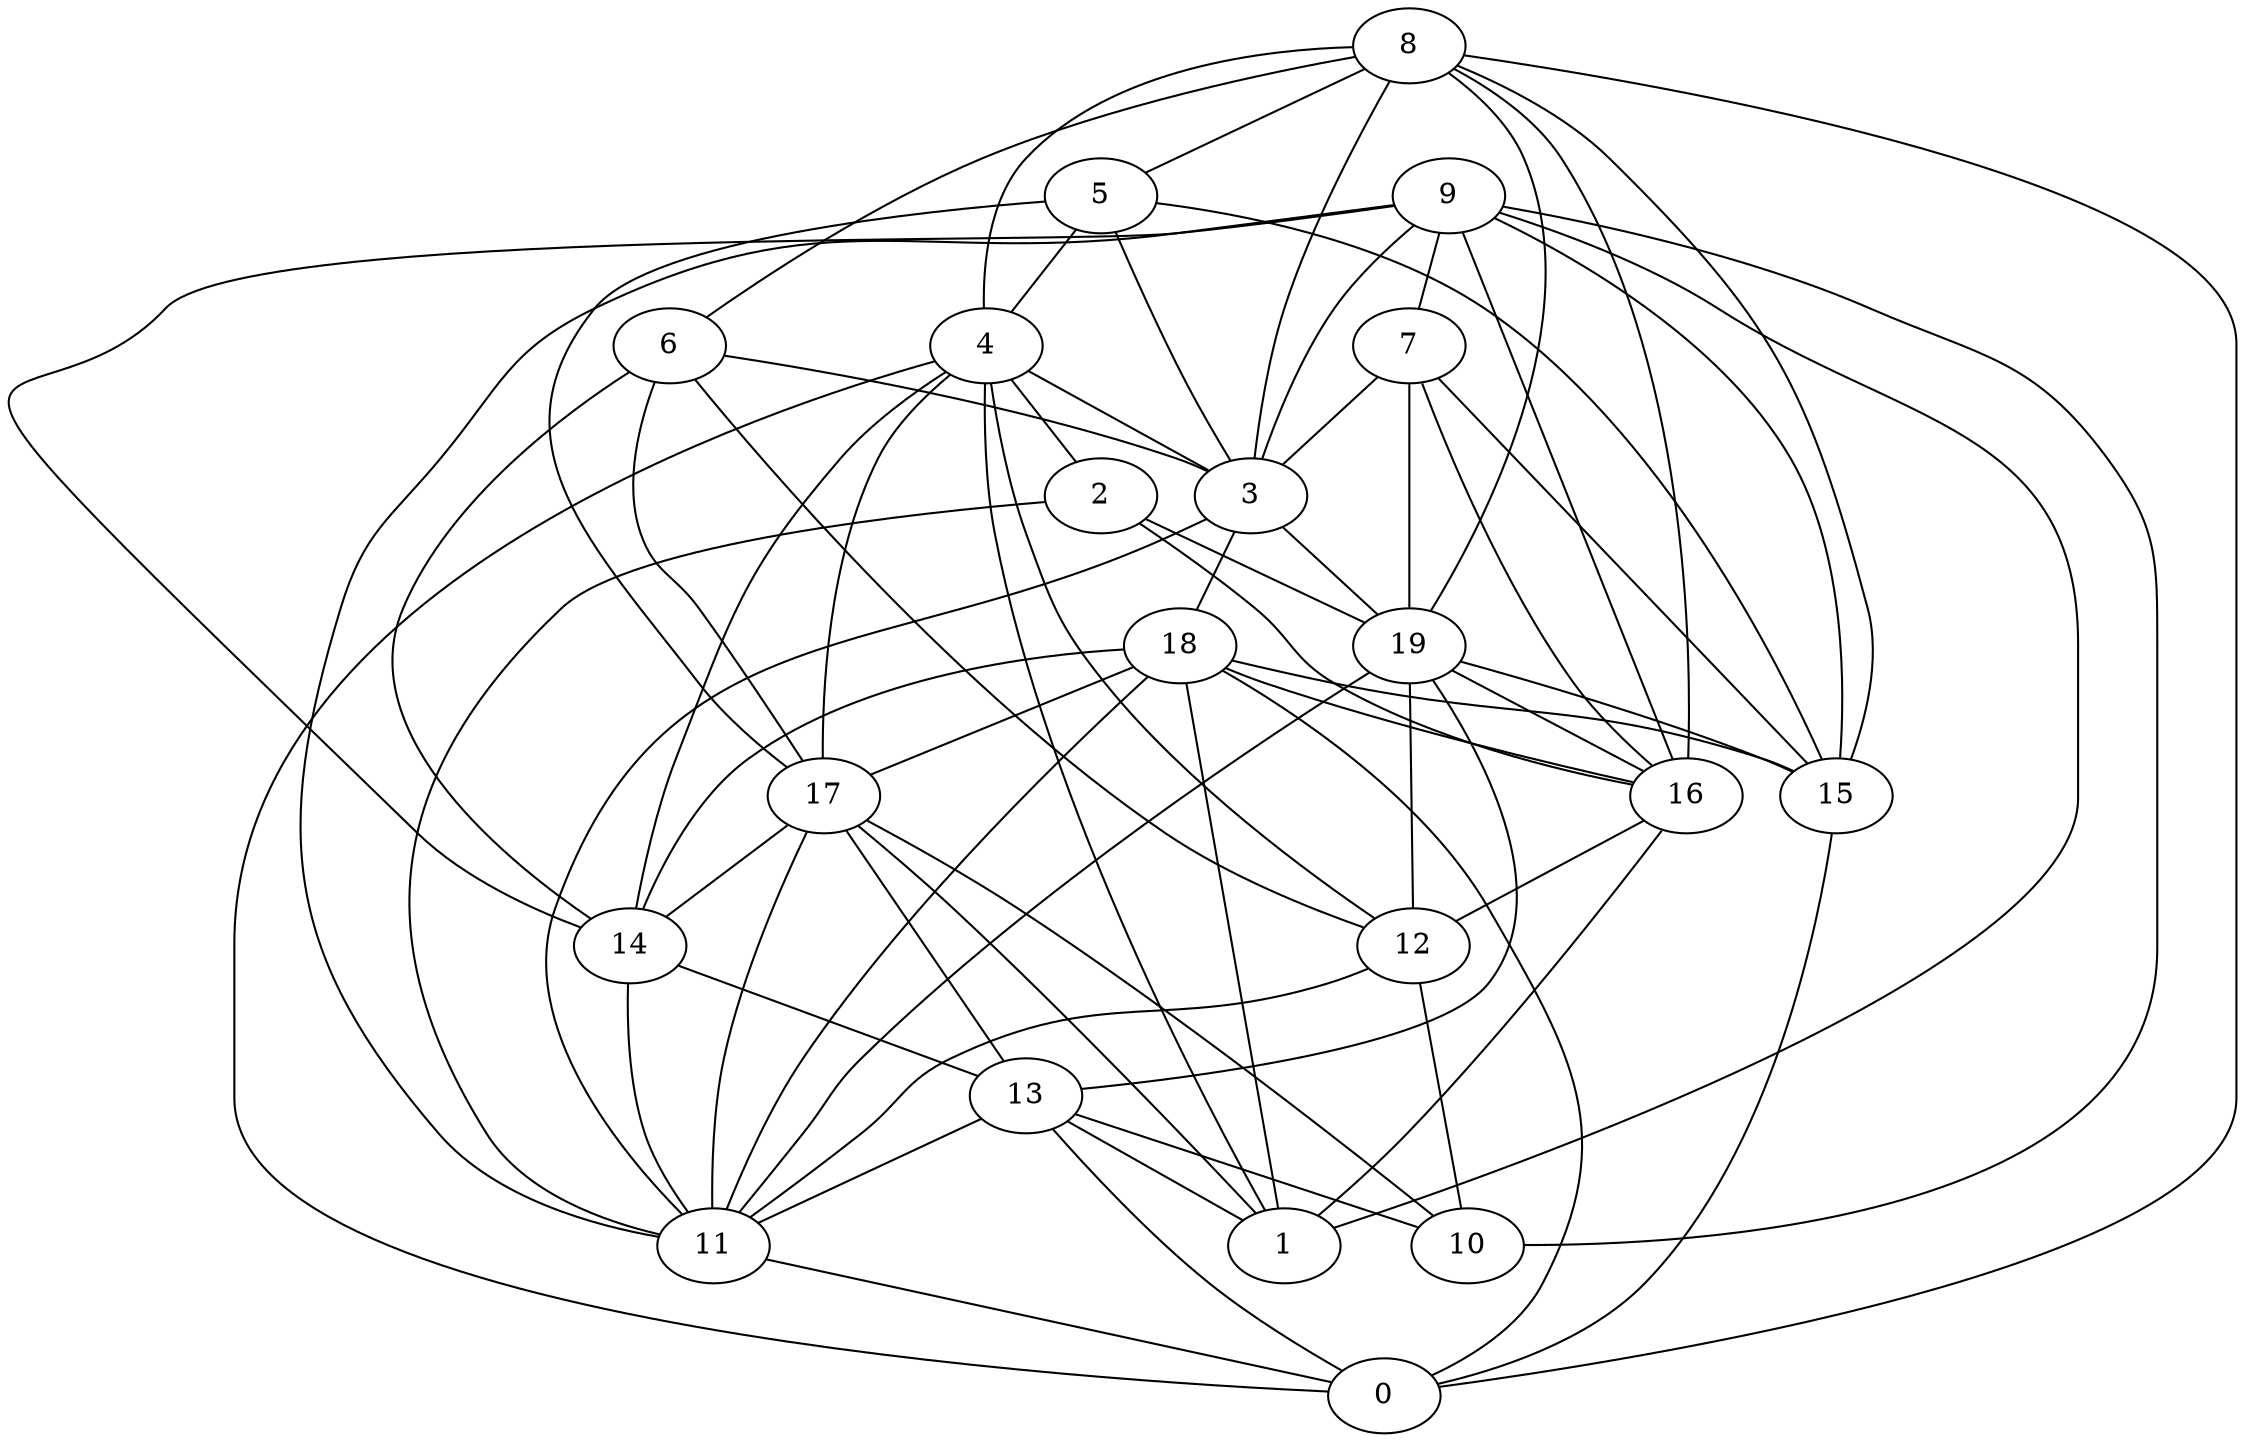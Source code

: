 digraph GG_graph {

subgraph G_graph {
edge [color = black]
"12" -> "10" [dir = none]
"12" -> "11" [dir = none]
"19" -> "11" [dir = none]
"19" -> "12" [dir = none]
"19" -> "16" [dir = none]
"19" -> "13" [dir = none]
"6" -> "17" [dir = none]
"6" -> "3" [dir = none]
"6" -> "14" [dir = none]
"14" -> "13" [dir = none]
"14" -> "11" [dir = none]
"15" -> "0" [dir = none]
"13" -> "10" [dir = none]
"13" -> "11" [dir = none]
"13" -> "1" [dir = none]
"8" -> "4" [dir = none]
"8" -> "15" [dir = none]
"8" -> "0" [dir = none]
"8" -> "19" [dir = none]
"8" -> "16" [dir = none]
"8" -> "6" [dir = none]
"8" -> "3" [dir = none]
"8" -> "5" [dir = none]
"9" -> "16" [dir = none]
"9" -> "7" [dir = none]
"9" -> "1" [dir = none]
"9" -> "3" [dir = none]
"9" -> "15" [dir = none]
"7" -> "19" [dir = none]
"7" -> "16" [dir = none]
"17" -> "11" [dir = none]
"17" -> "13" [dir = none]
"17" -> "1" [dir = none]
"17" -> "10" [dir = none]
"5" -> "4" [dir = none]
"5" -> "3" [dir = none]
"5" -> "17" [dir = none]
"16" -> "1" [dir = none]
"16" -> "12" [dir = none]
"3" -> "19" [dir = none]
"3" -> "18" [dir = none]
"3" -> "11" [dir = none]
"2" -> "19" [dir = none]
"2" -> "11" [dir = none]
"2" -> "16" [dir = none]
"18" -> "16" [dir = none]
"18" -> "14" [dir = none]
"18" -> "11" [dir = none]
"18" -> "17" [dir = none]
"18" -> "15" [dir = none]
"18" -> "0" [dir = none]
"18" -> "1" [dir = none]
"4" -> "2" [dir = none]
"4" -> "1" [dir = none]
"4" -> "3" [dir = none]
"4" -> "0" [dir = none]
"4" -> "14" [dir = none]
"9" -> "11" [dir = none]
"4" -> "12" [dir = none]
"4" -> "17" [dir = none]
"9" -> "14" [dir = none]
"11" -> "0" [dir = none]
"9" -> "10" [dir = none]
"17" -> "14" [dir = none]
"7" -> "3" [dir = none]
"13" -> "0" [dir = none]
"7" -> "15" [dir = none]
"6" -> "12" [dir = none]
"19" -> "15" [dir = none]
"5" -> "15" [dir = none]
}

}
